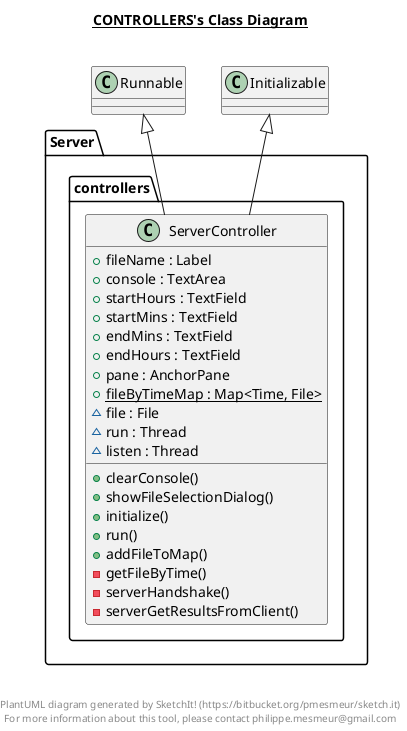 @startuml

title __CONTROLLERS's Class Diagram__\n

  package Server {
    package Server.controllers {
      class ServerController {
          + fileName : Label
          + console : TextArea
          + startHours : TextField
          + startMins : TextField
          + endMins : TextField
          + endHours : TextField
          + pane : AnchorPane
          {static} + fileByTimeMap : Map<Time, File>
          ~ file : File
          ~ run : Thread
          ~ listen : Thread
          + clearConsole()
          + showFileSelectionDialog()
          + initialize()
          + run()
          + addFileToMap()
          - getFileByTime()
          - serverHandshake()
          - serverGetResultsFromClient()
      }
    }
  }
  

  ServerController -up-|> Initializable
  ServerController -up-|> Runnable


right footer


PlantUML diagram generated by SketchIt! (https://bitbucket.org/pmesmeur/sketch.it)
For more information about this tool, please contact philippe.mesmeur@gmail.com
endfooter

@enduml
